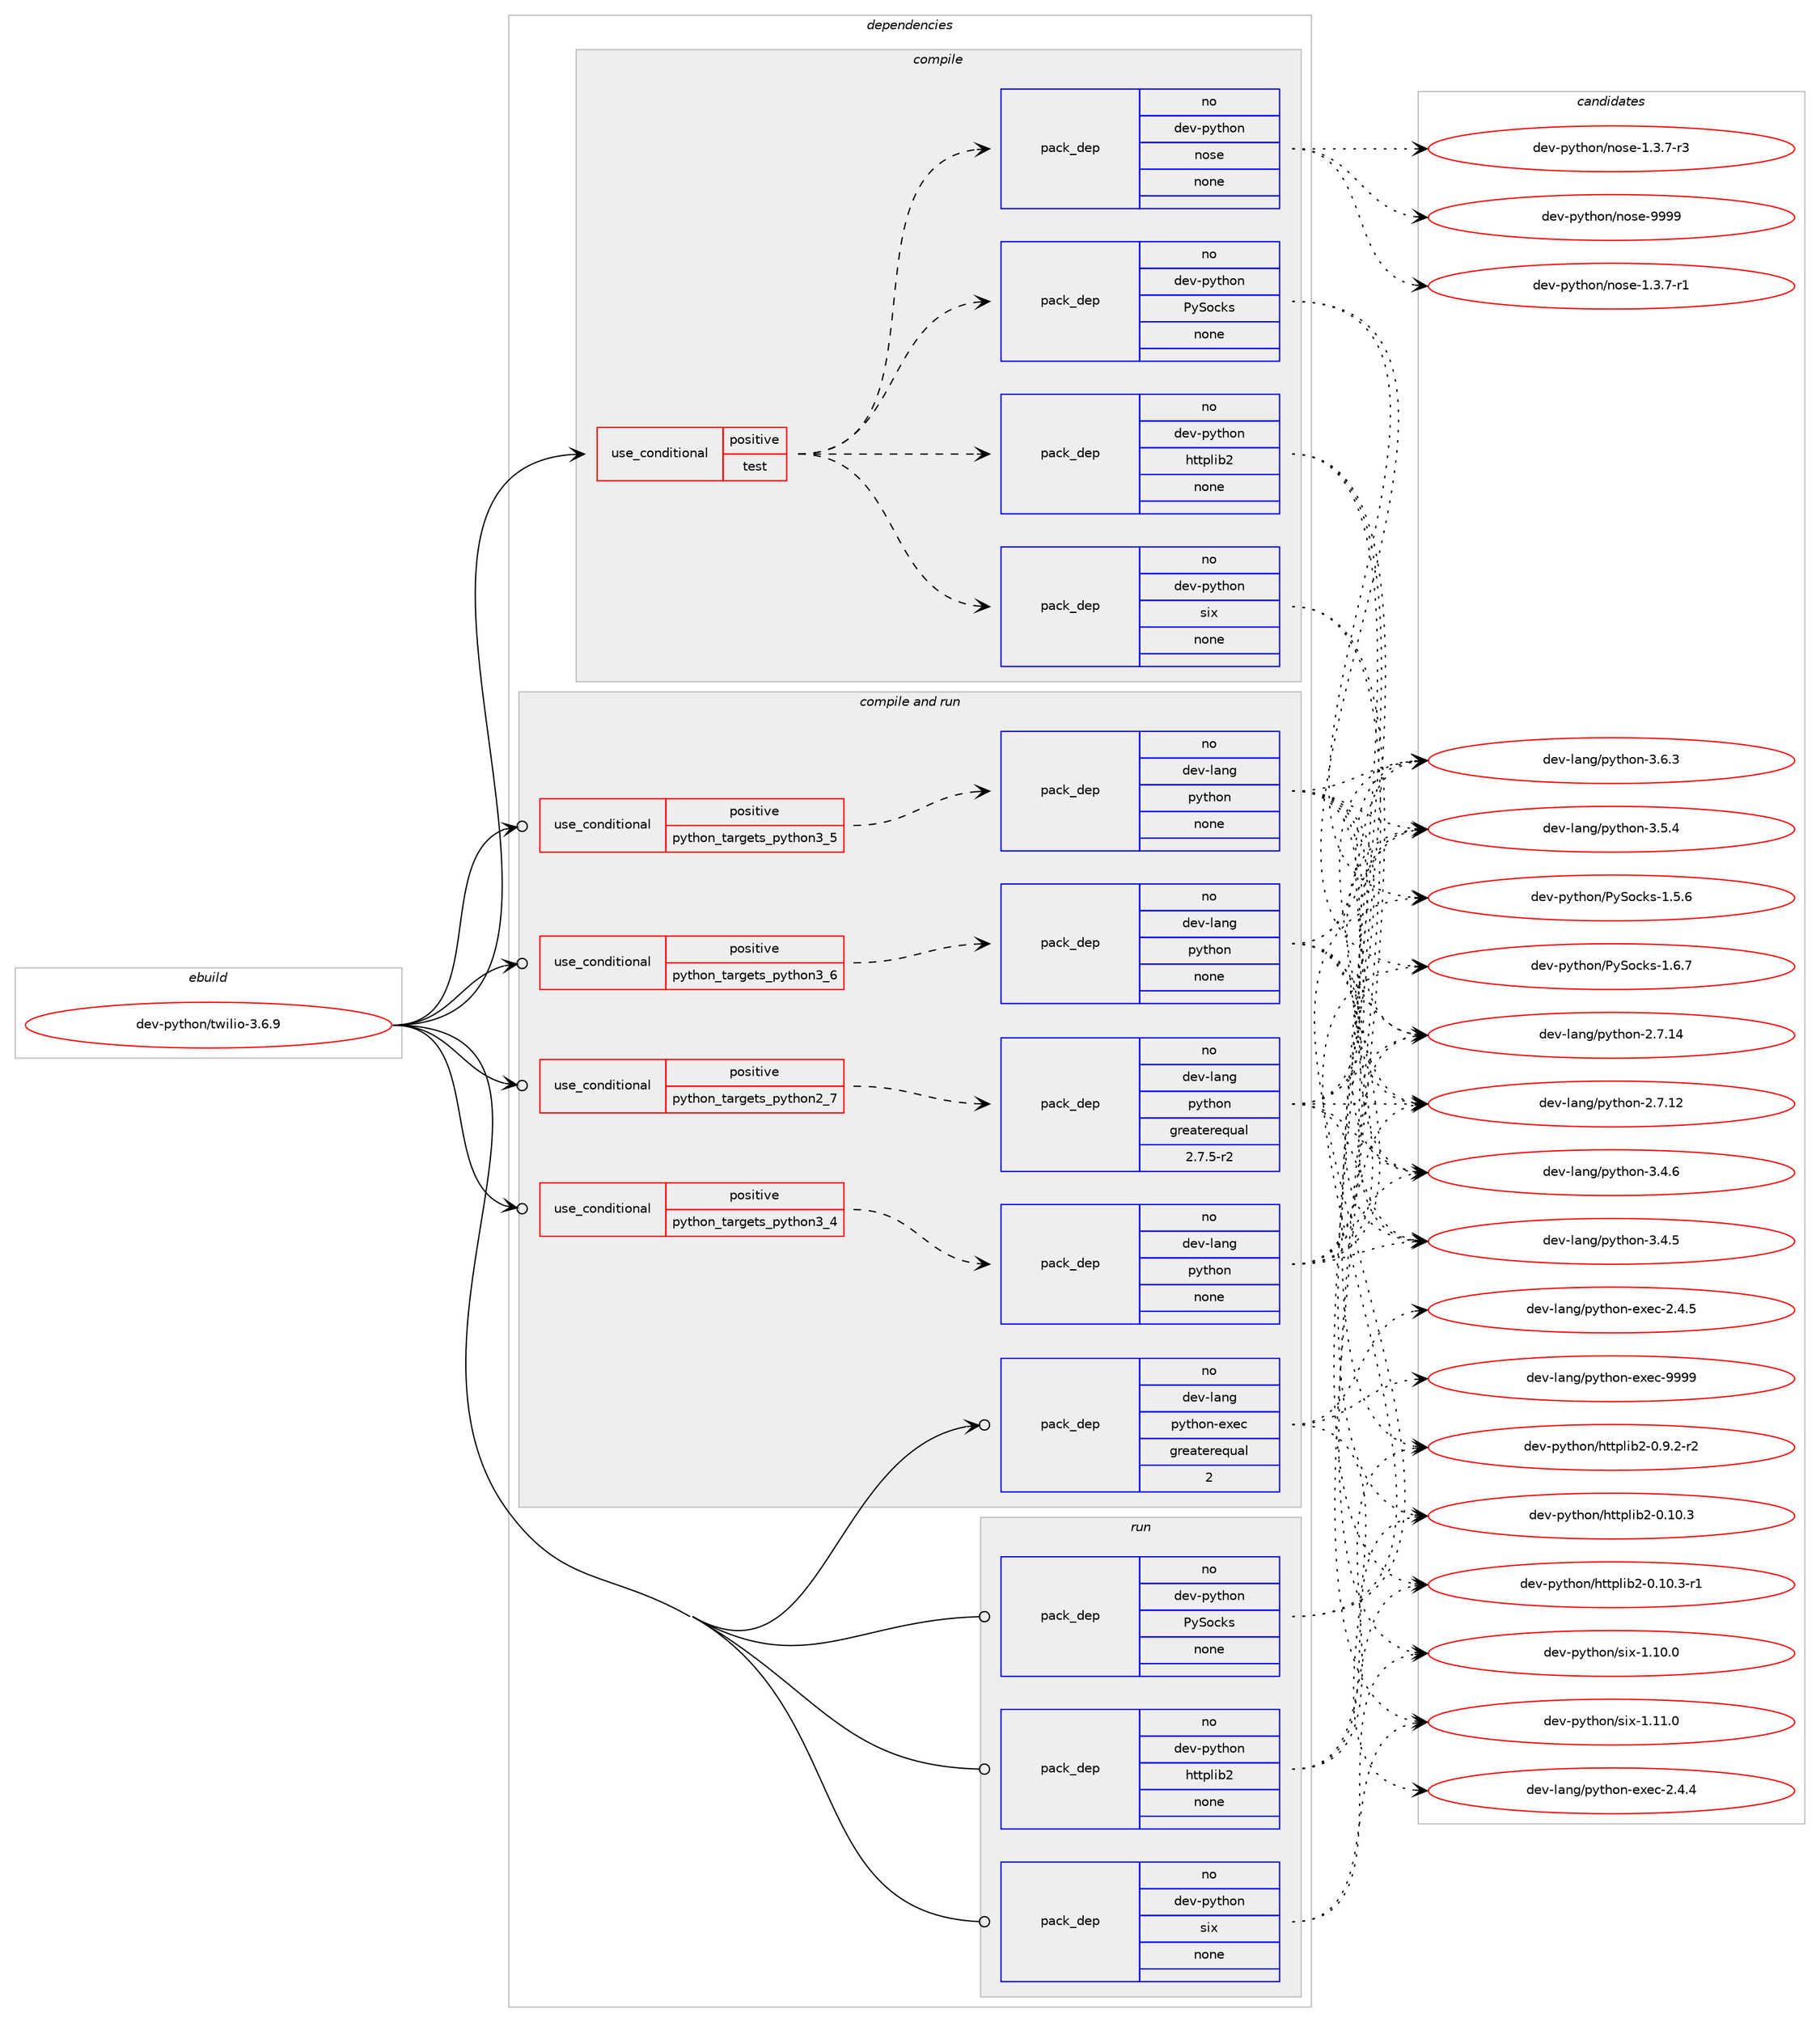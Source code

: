 digraph prolog {

# *************
# Graph options
# *************

newrank=true;
concentrate=true;
compound=true;
graph [rankdir=LR,fontname=Helvetica,fontsize=10,ranksep=1.5];#, ranksep=2.5, nodesep=0.2];
edge  [arrowhead=vee];
node  [fontname=Helvetica,fontsize=10];

# **********
# The ebuild
# **********

subgraph cluster_leftcol {
color=gray;
rank=same;
label=<<i>ebuild</i>>;
id [label="dev-python/twilio-3.6.9", color=red, width=4, href="../dev-python/twilio-3.6.9.svg"];
}

# ****************
# The dependencies
# ****************

subgraph cluster_midcol {
color=gray;
label=<<i>dependencies</i>>;
subgraph cluster_compile {
fillcolor="#eeeeee";
style=filled;
label=<<i>compile</i>>;
subgraph cond43023 {
dependency191404 [label=<<TABLE BORDER="0" CELLBORDER="1" CELLSPACING="0" CELLPADDING="4"><TR><TD ROWSPAN="3" CELLPADDING="10">use_conditional</TD></TR><TR><TD>positive</TD></TR><TR><TD>test</TD></TR></TABLE>>, shape=none, color=red];
subgraph pack144425 {
dependency191405 [label=<<TABLE BORDER="0" CELLBORDER="1" CELLSPACING="0" CELLPADDING="4" WIDTH="220"><TR><TD ROWSPAN="6" CELLPADDING="30">pack_dep</TD></TR><TR><TD WIDTH="110">no</TD></TR><TR><TD>dev-python</TD></TR><TR><TD>six</TD></TR><TR><TD>none</TD></TR><TR><TD></TD></TR></TABLE>>, shape=none, color=blue];
}
dependency191404:e -> dependency191405:w [weight=20,style="dashed",arrowhead="vee"];
subgraph pack144426 {
dependency191406 [label=<<TABLE BORDER="0" CELLBORDER="1" CELLSPACING="0" CELLPADDING="4" WIDTH="220"><TR><TD ROWSPAN="6" CELLPADDING="30">pack_dep</TD></TR><TR><TD WIDTH="110">no</TD></TR><TR><TD>dev-python</TD></TR><TR><TD>httplib2</TD></TR><TR><TD>none</TD></TR><TR><TD></TD></TR></TABLE>>, shape=none, color=blue];
}
dependency191404:e -> dependency191406:w [weight=20,style="dashed",arrowhead="vee"];
subgraph pack144427 {
dependency191407 [label=<<TABLE BORDER="0" CELLBORDER="1" CELLSPACING="0" CELLPADDING="4" WIDTH="220"><TR><TD ROWSPAN="6" CELLPADDING="30">pack_dep</TD></TR><TR><TD WIDTH="110">no</TD></TR><TR><TD>dev-python</TD></TR><TR><TD>PySocks</TD></TR><TR><TD>none</TD></TR><TR><TD></TD></TR></TABLE>>, shape=none, color=blue];
}
dependency191404:e -> dependency191407:w [weight=20,style="dashed",arrowhead="vee"];
subgraph pack144428 {
dependency191408 [label=<<TABLE BORDER="0" CELLBORDER="1" CELLSPACING="0" CELLPADDING="4" WIDTH="220"><TR><TD ROWSPAN="6" CELLPADDING="30">pack_dep</TD></TR><TR><TD WIDTH="110">no</TD></TR><TR><TD>dev-python</TD></TR><TR><TD>nose</TD></TR><TR><TD>none</TD></TR><TR><TD></TD></TR></TABLE>>, shape=none, color=blue];
}
dependency191404:e -> dependency191408:w [weight=20,style="dashed",arrowhead="vee"];
}
id:e -> dependency191404:w [weight=20,style="solid",arrowhead="vee"];
}
subgraph cluster_compileandrun {
fillcolor="#eeeeee";
style=filled;
label=<<i>compile and run</i>>;
subgraph cond43024 {
dependency191409 [label=<<TABLE BORDER="0" CELLBORDER="1" CELLSPACING="0" CELLPADDING="4"><TR><TD ROWSPAN="3" CELLPADDING="10">use_conditional</TD></TR><TR><TD>positive</TD></TR><TR><TD>python_targets_python2_7</TD></TR></TABLE>>, shape=none, color=red];
subgraph pack144429 {
dependency191410 [label=<<TABLE BORDER="0" CELLBORDER="1" CELLSPACING="0" CELLPADDING="4" WIDTH="220"><TR><TD ROWSPAN="6" CELLPADDING="30">pack_dep</TD></TR><TR><TD WIDTH="110">no</TD></TR><TR><TD>dev-lang</TD></TR><TR><TD>python</TD></TR><TR><TD>greaterequal</TD></TR><TR><TD>2.7.5-r2</TD></TR></TABLE>>, shape=none, color=blue];
}
dependency191409:e -> dependency191410:w [weight=20,style="dashed",arrowhead="vee"];
}
id:e -> dependency191409:w [weight=20,style="solid",arrowhead="odotvee"];
subgraph cond43025 {
dependency191411 [label=<<TABLE BORDER="0" CELLBORDER="1" CELLSPACING="0" CELLPADDING="4"><TR><TD ROWSPAN="3" CELLPADDING="10">use_conditional</TD></TR><TR><TD>positive</TD></TR><TR><TD>python_targets_python3_4</TD></TR></TABLE>>, shape=none, color=red];
subgraph pack144430 {
dependency191412 [label=<<TABLE BORDER="0" CELLBORDER="1" CELLSPACING="0" CELLPADDING="4" WIDTH="220"><TR><TD ROWSPAN="6" CELLPADDING="30">pack_dep</TD></TR><TR><TD WIDTH="110">no</TD></TR><TR><TD>dev-lang</TD></TR><TR><TD>python</TD></TR><TR><TD>none</TD></TR><TR><TD></TD></TR></TABLE>>, shape=none, color=blue];
}
dependency191411:e -> dependency191412:w [weight=20,style="dashed",arrowhead="vee"];
}
id:e -> dependency191411:w [weight=20,style="solid",arrowhead="odotvee"];
subgraph cond43026 {
dependency191413 [label=<<TABLE BORDER="0" CELLBORDER="1" CELLSPACING="0" CELLPADDING="4"><TR><TD ROWSPAN="3" CELLPADDING="10">use_conditional</TD></TR><TR><TD>positive</TD></TR><TR><TD>python_targets_python3_5</TD></TR></TABLE>>, shape=none, color=red];
subgraph pack144431 {
dependency191414 [label=<<TABLE BORDER="0" CELLBORDER="1" CELLSPACING="0" CELLPADDING="4" WIDTH="220"><TR><TD ROWSPAN="6" CELLPADDING="30">pack_dep</TD></TR><TR><TD WIDTH="110">no</TD></TR><TR><TD>dev-lang</TD></TR><TR><TD>python</TD></TR><TR><TD>none</TD></TR><TR><TD></TD></TR></TABLE>>, shape=none, color=blue];
}
dependency191413:e -> dependency191414:w [weight=20,style="dashed",arrowhead="vee"];
}
id:e -> dependency191413:w [weight=20,style="solid",arrowhead="odotvee"];
subgraph cond43027 {
dependency191415 [label=<<TABLE BORDER="0" CELLBORDER="1" CELLSPACING="0" CELLPADDING="4"><TR><TD ROWSPAN="3" CELLPADDING="10">use_conditional</TD></TR><TR><TD>positive</TD></TR><TR><TD>python_targets_python3_6</TD></TR></TABLE>>, shape=none, color=red];
subgraph pack144432 {
dependency191416 [label=<<TABLE BORDER="0" CELLBORDER="1" CELLSPACING="0" CELLPADDING="4" WIDTH="220"><TR><TD ROWSPAN="6" CELLPADDING="30">pack_dep</TD></TR><TR><TD WIDTH="110">no</TD></TR><TR><TD>dev-lang</TD></TR><TR><TD>python</TD></TR><TR><TD>none</TD></TR><TR><TD></TD></TR></TABLE>>, shape=none, color=blue];
}
dependency191415:e -> dependency191416:w [weight=20,style="dashed",arrowhead="vee"];
}
id:e -> dependency191415:w [weight=20,style="solid",arrowhead="odotvee"];
subgraph pack144433 {
dependency191417 [label=<<TABLE BORDER="0" CELLBORDER="1" CELLSPACING="0" CELLPADDING="4" WIDTH="220"><TR><TD ROWSPAN="6" CELLPADDING="30">pack_dep</TD></TR><TR><TD WIDTH="110">no</TD></TR><TR><TD>dev-lang</TD></TR><TR><TD>python-exec</TD></TR><TR><TD>greaterequal</TD></TR><TR><TD>2</TD></TR></TABLE>>, shape=none, color=blue];
}
id:e -> dependency191417:w [weight=20,style="solid",arrowhead="odotvee"];
}
subgraph cluster_run {
fillcolor="#eeeeee";
style=filled;
label=<<i>run</i>>;
subgraph pack144434 {
dependency191418 [label=<<TABLE BORDER="0" CELLBORDER="1" CELLSPACING="0" CELLPADDING="4" WIDTH="220"><TR><TD ROWSPAN="6" CELLPADDING="30">pack_dep</TD></TR><TR><TD WIDTH="110">no</TD></TR><TR><TD>dev-python</TD></TR><TR><TD>PySocks</TD></TR><TR><TD>none</TD></TR><TR><TD></TD></TR></TABLE>>, shape=none, color=blue];
}
id:e -> dependency191418:w [weight=20,style="solid",arrowhead="odot"];
subgraph pack144435 {
dependency191419 [label=<<TABLE BORDER="0" CELLBORDER="1" CELLSPACING="0" CELLPADDING="4" WIDTH="220"><TR><TD ROWSPAN="6" CELLPADDING="30">pack_dep</TD></TR><TR><TD WIDTH="110">no</TD></TR><TR><TD>dev-python</TD></TR><TR><TD>httplib2</TD></TR><TR><TD>none</TD></TR><TR><TD></TD></TR></TABLE>>, shape=none, color=blue];
}
id:e -> dependency191419:w [weight=20,style="solid",arrowhead="odot"];
subgraph pack144436 {
dependency191420 [label=<<TABLE BORDER="0" CELLBORDER="1" CELLSPACING="0" CELLPADDING="4" WIDTH="220"><TR><TD ROWSPAN="6" CELLPADDING="30">pack_dep</TD></TR><TR><TD WIDTH="110">no</TD></TR><TR><TD>dev-python</TD></TR><TR><TD>six</TD></TR><TR><TD>none</TD></TR><TR><TD></TD></TR></TABLE>>, shape=none, color=blue];
}
id:e -> dependency191420:w [weight=20,style="solid",arrowhead="odot"];
}
}

# **************
# The candidates
# **************

subgraph cluster_choices {
rank=same;
color=gray;
label=<<i>candidates</i>>;

subgraph choice144425 {
color=black;
nodesep=1;
choice100101118451121211161041111104711510512045494649484648 [label="dev-python/six-1.10.0", color=red, width=4,href="../dev-python/six-1.10.0.svg"];
choice100101118451121211161041111104711510512045494649494648 [label="dev-python/six-1.11.0", color=red, width=4,href="../dev-python/six-1.11.0.svg"];
dependency191405:e -> choice100101118451121211161041111104711510512045494649484648:w [style=dotted,weight="100"];
dependency191405:e -> choice100101118451121211161041111104711510512045494649494648:w [style=dotted,weight="100"];
}
subgraph choice144426 {
color=black;
nodesep=1;
choice1001011184511212111610411111047104116116112108105985045484649484651 [label="dev-python/httplib2-0.10.3", color=red, width=4,href="../dev-python/httplib2-0.10.3.svg"];
choice10010111845112121116104111110471041161161121081059850454846494846514511449 [label="dev-python/httplib2-0.10.3-r1", color=red, width=4,href="../dev-python/httplib2-0.10.3-r1.svg"];
choice100101118451121211161041111104710411611611210810598504548465746504511450 [label="dev-python/httplib2-0.9.2-r2", color=red, width=4,href="../dev-python/httplib2-0.9.2-r2.svg"];
dependency191406:e -> choice1001011184511212111610411111047104116116112108105985045484649484651:w [style=dotted,weight="100"];
dependency191406:e -> choice10010111845112121116104111110471041161161121081059850454846494846514511449:w [style=dotted,weight="100"];
dependency191406:e -> choice100101118451121211161041111104710411611611210810598504548465746504511450:w [style=dotted,weight="100"];
}
subgraph choice144427 {
color=black;
nodesep=1;
choice1001011184511212111610411111047801218311199107115454946534654 [label="dev-python/PySocks-1.5.6", color=red, width=4,href="../dev-python/PySocks-1.5.6.svg"];
choice1001011184511212111610411111047801218311199107115454946544655 [label="dev-python/PySocks-1.6.7", color=red, width=4,href="../dev-python/PySocks-1.6.7.svg"];
dependency191407:e -> choice1001011184511212111610411111047801218311199107115454946534654:w [style=dotted,weight="100"];
dependency191407:e -> choice1001011184511212111610411111047801218311199107115454946544655:w [style=dotted,weight="100"];
}
subgraph choice144428 {
color=black;
nodesep=1;
choice10010111845112121116104111110471101111151014549465146554511449 [label="dev-python/nose-1.3.7-r1", color=red, width=4,href="../dev-python/nose-1.3.7-r1.svg"];
choice10010111845112121116104111110471101111151014549465146554511451 [label="dev-python/nose-1.3.7-r3", color=red, width=4,href="../dev-python/nose-1.3.7-r3.svg"];
choice10010111845112121116104111110471101111151014557575757 [label="dev-python/nose-9999", color=red, width=4,href="../dev-python/nose-9999.svg"];
dependency191408:e -> choice10010111845112121116104111110471101111151014549465146554511449:w [style=dotted,weight="100"];
dependency191408:e -> choice10010111845112121116104111110471101111151014549465146554511451:w [style=dotted,weight="100"];
dependency191408:e -> choice10010111845112121116104111110471101111151014557575757:w [style=dotted,weight="100"];
}
subgraph choice144429 {
color=black;
nodesep=1;
choice10010111845108971101034711212111610411111045504655464950 [label="dev-lang/python-2.7.12", color=red, width=4,href="../dev-lang/python-2.7.12.svg"];
choice10010111845108971101034711212111610411111045504655464952 [label="dev-lang/python-2.7.14", color=red, width=4,href="../dev-lang/python-2.7.14.svg"];
choice100101118451089711010347112121116104111110455146524653 [label="dev-lang/python-3.4.5", color=red, width=4,href="../dev-lang/python-3.4.5.svg"];
choice100101118451089711010347112121116104111110455146524654 [label="dev-lang/python-3.4.6", color=red, width=4,href="../dev-lang/python-3.4.6.svg"];
choice100101118451089711010347112121116104111110455146534652 [label="dev-lang/python-3.5.4", color=red, width=4,href="../dev-lang/python-3.5.4.svg"];
choice100101118451089711010347112121116104111110455146544651 [label="dev-lang/python-3.6.3", color=red, width=4,href="../dev-lang/python-3.6.3.svg"];
dependency191410:e -> choice10010111845108971101034711212111610411111045504655464950:w [style=dotted,weight="100"];
dependency191410:e -> choice10010111845108971101034711212111610411111045504655464952:w [style=dotted,weight="100"];
dependency191410:e -> choice100101118451089711010347112121116104111110455146524653:w [style=dotted,weight="100"];
dependency191410:e -> choice100101118451089711010347112121116104111110455146524654:w [style=dotted,weight="100"];
dependency191410:e -> choice100101118451089711010347112121116104111110455146534652:w [style=dotted,weight="100"];
dependency191410:e -> choice100101118451089711010347112121116104111110455146544651:w [style=dotted,weight="100"];
}
subgraph choice144430 {
color=black;
nodesep=1;
choice10010111845108971101034711212111610411111045504655464950 [label="dev-lang/python-2.7.12", color=red, width=4,href="../dev-lang/python-2.7.12.svg"];
choice10010111845108971101034711212111610411111045504655464952 [label="dev-lang/python-2.7.14", color=red, width=4,href="../dev-lang/python-2.7.14.svg"];
choice100101118451089711010347112121116104111110455146524653 [label="dev-lang/python-3.4.5", color=red, width=4,href="../dev-lang/python-3.4.5.svg"];
choice100101118451089711010347112121116104111110455146524654 [label="dev-lang/python-3.4.6", color=red, width=4,href="../dev-lang/python-3.4.6.svg"];
choice100101118451089711010347112121116104111110455146534652 [label="dev-lang/python-3.5.4", color=red, width=4,href="../dev-lang/python-3.5.4.svg"];
choice100101118451089711010347112121116104111110455146544651 [label="dev-lang/python-3.6.3", color=red, width=4,href="../dev-lang/python-3.6.3.svg"];
dependency191412:e -> choice10010111845108971101034711212111610411111045504655464950:w [style=dotted,weight="100"];
dependency191412:e -> choice10010111845108971101034711212111610411111045504655464952:w [style=dotted,weight="100"];
dependency191412:e -> choice100101118451089711010347112121116104111110455146524653:w [style=dotted,weight="100"];
dependency191412:e -> choice100101118451089711010347112121116104111110455146524654:w [style=dotted,weight="100"];
dependency191412:e -> choice100101118451089711010347112121116104111110455146534652:w [style=dotted,weight="100"];
dependency191412:e -> choice100101118451089711010347112121116104111110455146544651:w [style=dotted,weight="100"];
}
subgraph choice144431 {
color=black;
nodesep=1;
choice10010111845108971101034711212111610411111045504655464950 [label="dev-lang/python-2.7.12", color=red, width=4,href="../dev-lang/python-2.7.12.svg"];
choice10010111845108971101034711212111610411111045504655464952 [label="dev-lang/python-2.7.14", color=red, width=4,href="../dev-lang/python-2.7.14.svg"];
choice100101118451089711010347112121116104111110455146524653 [label="dev-lang/python-3.4.5", color=red, width=4,href="../dev-lang/python-3.4.5.svg"];
choice100101118451089711010347112121116104111110455146524654 [label="dev-lang/python-3.4.6", color=red, width=4,href="../dev-lang/python-3.4.6.svg"];
choice100101118451089711010347112121116104111110455146534652 [label="dev-lang/python-3.5.4", color=red, width=4,href="../dev-lang/python-3.5.4.svg"];
choice100101118451089711010347112121116104111110455146544651 [label="dev-lang/python-3.6.3", color=red, width=4,href="../dev-lang/python-3.6.3.svg"];
dependency191414:e -> choice10010111845108971101034711212111610411111045504655464950:w [style=dotted,weight="100"];
dependency191414:e -> choice10010111845108971101034711212111610411111045504655464952:w [style=dotted,weight="100"];
dependency191414:e -> choice100101118451089711010347112121116104111110455146524653:w [style=dotted,weight="100"];
dependency191414:e -> choice100101118451089711010347112121116104111110455146524654:w [style=dotted,weight="100"];
dependency191414:e -> choice100101118451089711010347112121116104111110455146534652:w [style=dotted,weight="100"];
dependency191414:e -> choice100101118451089711010347112121116104111110455146544651:w [style=dotted,weight="100"];
}
subgraph choice144432 {
color=black;
nodesep=1;
choice10010111845108971101034711212111610411111045504655464950 [label="dev-lang/python-2.7.12", color=red, width=4,href="../dev-lang/python-2.7.12.svg"];
choice10010111845108971101034711212111610411111045504655464952 [label="dev-lang/python-2.7.14", color=red, width=4,href="../dev-lang/python-2.7.14.svg"];
choice100101118451089711010347112121116104111110455146524653 [label="dev-lang/python-3.4.5", color=red, width=4,href="../dev-lang/python-3.4.5.svg"];
choice100101118451089711010347112121116104111110455146524654 [label="dev-lang/python-3.4.6", color=red, width=4,href="../dev-lang/python-3.4.6.svg"];
choice100101118451089711010347112121116104111110455146534652 [label="dev-lang/python-3.5.4", color=red, width=4,href="../dev-lang/python-3.5.4.svg"];
choice100101118451089711010347112121116104111110455146544651 [label="dev-lang/python-3.6.3", color=red, width=4,href="../dev-lang/python-3.6.3.svg"];
dependency191416:e -> choice10010111845108971101034711212111610411111045504655464950:w [style=dotted,weight="100"];
dependency191416:e -> choice10010111845108971101034711212111610411111045504655464952:w [style=dotted,weight="100"];
dependency191416:e -> choice100101118451089711010347112121116104111110455146524653:w [style=dotted,weight="100"];
dependency191416:e -> choice100101118451089711010347112121116104111110455146524654:w [style=dotted,weight="100"];
dependency191416:e -> choice100101118451089711010347112121116104111110455146534652:w [style=dotted,weight="100"];
dependency191416:e -> choice100101118451089711010347112121116104111110455146544651:w [style=dotted,weight="100"];
}
subgraph choice144433 {
color=black;
nodesep=1;
choice1001011184510897110103471121211161041111104510112010199455046524652 [label="dev-lang/python-exec-2.4.4", color=red, width=4,href="../dev-lang/python-exec-2.4.4.svg"];
choice1001011184510897110103471121211161041111104510112010199455046524653 [label="dev-lang/python-exec-2.4.5", color=red, width=4,href="../dev-lang/python-exec-2.4.5.svg"];
choice10010111845108971101034711212111610411111045101120101994557575757 [label="dev-lang/python-exec-9999", color=red, width=4,href="../dev-lang/python-exec-9999.svg"];
dependency191417:e -> choice1001011184510897110103471121211161041111104510112010199455046524652:w [style=dotted,weight="100"];
dependency191417:e -> choice1001011184510897110103471121211161041111104510112010199455046524653:w [style=dotted,weight="100"];
dependency191417:e -> choice10010111845108971101034711212111610411111045101120101994557575757:w [style=dotted,weight="100"];
}
subgraph choice144434 {
color=black;
nodesep=1;
choice1001011184511212111610411111047801218311199107115454946534654 [label="dev-python/PySocks-1.5.6", color=red, width=4,href="../dev-python/PySocks-1.5.6.svg"];
choice1001011184511212111610411111047801218311199107115454946544655 [label="dev-python/PySocks-1.6.7", color=red, width=4,href="../dev-python/PySocks-1.6.7.svg"];
dependency191418:e -> choice1001011184511212111610411111047801218311199107115454946534654:w [style=dotted,weight="100"];
dependency191418:e -> choice1001011184511212111610411111047801218311199107115454946544655:w [style=dotted,weight="100"];
}
subgraph choice144435 {
color=black;
nodesep=1;
choice1001011184511212111610411111047104116116112108105985045484649484651 [label="dev-python/httplib2-0.10.3", color=red, width=4,href="../dev-python/httplib2-0.10.3.svg"];
choice10010111845112121116104111110471041161161121081059850454846494846514511449 [label="dev-python/httplib2-0.10.3-r1", color=red, width=4,href="../dev-python/httplib2-0.10.3-r1.svg"];
choice100101118451121211161041111104710411611611210810598504548465746504511450 [label="dev-python/httplib2-0.9.2-r2", color=red, width=4,href="../dev-python/httplib2-0.9.2-r2.svg"];
dependency191419:e -> choice1001011184511212111610411111047104116116112108105985045484649484651:w [style=dotted,weight="100"];
dependency191419:e -> choice10010111845112121116104111110471041161161121081059850454846494846514511449:w [style=dotted,weight="100"];
dependency191419:e -> choice100101118451121211161041111104710411611611210810598504548465746504511450:w [style=dotted,weight="100"];
}
subgraph choice144436 {
color=black;
nodesep=1;
choice100101118451121211161041111104711510512045494649484648 [label="dev-python/six-1.10.0", color=red, width=4,href="../dev-python/six-1.10.0.svg"];
choice100101118451121211161041111104711510512045494649494648 [label="dev-python/six-1.11.0", color=red, width=4,href="../dev-python/six-1.11.0.svg"];
dependency191420:e -> choice100101118451121211161041111104711510512045494649484648:w [style=dotted,weight="100"];
dependency191420:e -> choice100101118451121211161041111104711510512045494649494648:w [style=dotted,weight="100"];
}
}

}
